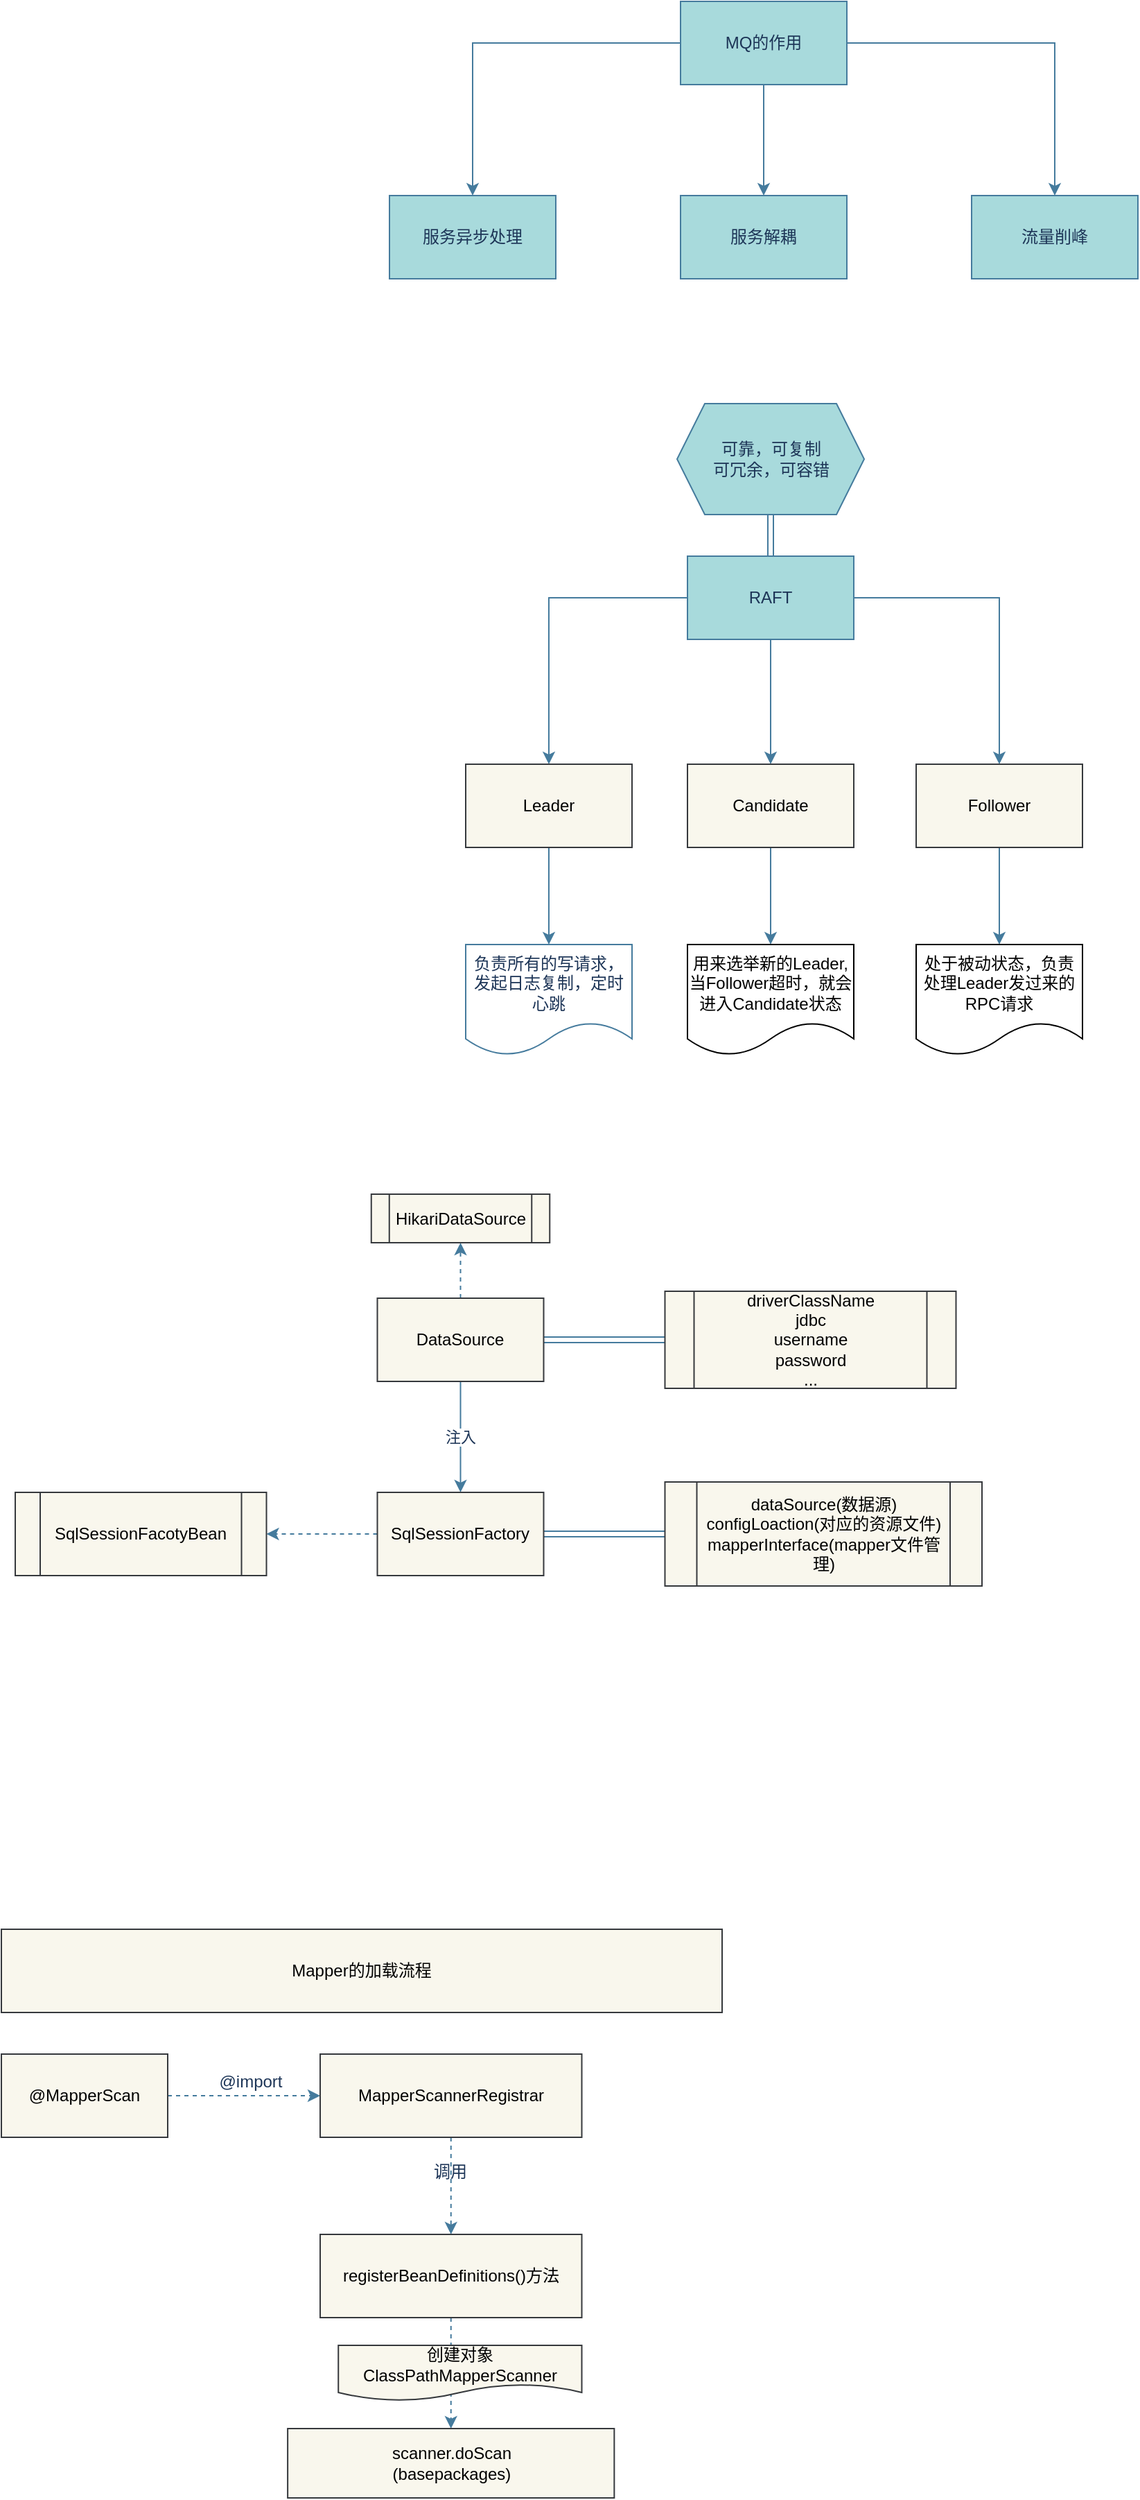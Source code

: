 <mxfile version="14.7.4" type="github">
  <diagram id="kgpKYQtTHZ0yAKxKKP6v" name="Page-1">
    <mxGraphModel dx="2400" dy="834" grid="1" gridSize="10" guides="1" tooltips="1" connect="1" arrows="1" fold="1" page="1" pageScale="1" pageWidth="850" pageHeight="1100" math="0" shadow="0">
      <root>
        <mxCell id="0" />
        <mxCell id="1" parent="0" />
        <mxCell id="lMRRs4WO4LJnv8kvptYT-1" value="" style="edgeStyle=orthogonalEdgeStyle;rounded=0;orthogonalLoop=1;jettySize=auto;html=1;labelBackgroundColor=#F1FAEE;strokeColor=#457B9D;fontColor=#1D3557;" edge="1" parent="1" source="lMRRs4WO4LJnv8kvptYT-4" target="lMRRs4WO4LJnv8kvptYT-5">
          <mxGeometry relative="1" as="geometry" />
        </mxCell>
        <mxCell id="lMRRs4WO4LJnv8kvptYT-2" value="" style="edgeStyle=orthogonalEdgeStyle;rounded=0;orthogonalLoop=1;jettySize=auto;html=1;labelBackgroundColor=#F1FAEE;strokeColor=#457B9D;fontColor=#1D3557;" edge="1" parent="1" source="lMRRs4WO4LJnv8kvptYT-4" target="lMRRs4WO4LJnv8kvptYT-6">
          <mxGeometry relative="1" as="geometry" />
        </mxCell>
        <mxCell id="lMRRs4WO4LJnv8kvptYT-3" value="" style="edgeStyle=orthogonalEdgeStyle;rounded=0;orthogonalLoop=1;jettySize=auto;html=1;labelBackgroundColor=#F1FAEE;strokeColor=#457B9D;fontColor=#1D3557;" edge="1" parent="1" source="lMRRs4WO4LJnv8kvptYT-4" target="lMRRs4WO4LJnv8kvptYT-7">
          <mxGeometry relative="1" as="geometry" />
        </mxCell>
        <mxCell id="lMRRs4WO4LJnv8kvptYT-4" value="MQ的作用" style="rounded=0;whiteSpace=wrap;html=1;fillColor=#A8DADC;strokeColor=#457B9D;fontColor=#1D3557;" vertex="1" parent="1">
          <mxGeometry x="340" y="280" width="120" height="60" as="geometry" />
        </mxCell>
        <mxCell id="lMRRs4WO4LJnv8kvptYT-5" value="服务异步处理" style="rounded=0;whiteSpace=wrap;html=1;fillColor=#A8DADC;strokeColor=#457B9D;fontColor=#1D3557;" vertex="1" parent="1">
          <mxGeometry x="130" y="420" width="120" height="60" as="geometry" />
        </mxCell>
        <mxCell id="lMRRs4WO4LJnv8kvptYT-6" value="服务解耦" style="rounded=0;whiteSpace=wrap;html=1;fillColor=#A8DADC;strokeColor=#457B9D;fontColor=#1D3557;" vertex="1" parent="1">
          <mxGeometry x="340" y="420" width="120" height="60" as="geometry" />
        </mxCell>
        <mxCell id="lMRRs4WO4LJnv8kvptYT-7" value="流量削峰" style="rounded=0;whiteSpace=wrap;html=1;fillColor=#A8DADC;strokeColor=#457B9D;fontColor=#1D3557;" vertex="1" parent="1">
          <mxGeometry x="550" y="420" width="120" height="60" as="geometry" />
        </mxCell>
        <mxCell id="lMRRs4WO4LJnv8kvptYT-8" value="" style="edgeStyle=orthogonalEdgeStyle;rounded=0;orthogonalLoop=1;jettySize=auto;html=1;labelBackgroundColor=#F1FAEE;strokeColor=#457B9D;fontColor=#1D3557;" edge="1" parent="1" source="lMRRs4WO4LJnv8kvptYT-11" target="lMRRs4WO4LJnv8kvptYT-13">
          <mxGeometry relative="1" as="geometry" />
        </mxCell>
        <mxCell id="lMRRs4WO4LJnv8kvptYT-9" value="" style="edgeStyle=orthogonalEdgeStyle;rounded=0;orthogonalLoop=1;jettySize=auto;html=1;labelBackgroundColor=#F1FAEE;strokeColor=#457B9D;fontColor=#1D3557;" edge="1" parent="1" source="lMRRs4WO4LJnv8kvptYT-11" target="lMRRs4WO4LJnv8kvptYT-15">
          <mxGeometry relative="1" as="geometry" />
        </mxCell>
        <mxCell id="lMRRs4WO4LJnv8kvptYT-10" value="" style="edgeStyle=orthogonalEdgeStyle;rounded=0;orthogonalLoop=1;jettySize=auto;html=1;labelBackgroundColor=#F1FAEE;strokeColor=#457B9D;fontColor=#1D3557;" edge="1" parent="1" source="lMRRs4WO4LJnv8kvptYT-11" target="lMRRs4WO4LJnv8kvptYT-17">
          <mxGeometry relative="1" as="geometry" />
        </mxCell>
        <mxCell id="lMRRs4WO4LJnv8kvptYT-11" value="RAFT" style="rounded=0;whiteSpace=wrap;html=1;fillColor=#A8DADC;strokeColor=#457B9D;fontColor=#1D3557;" vertex="1" parent="1">
          <mxGeometry x="345" y="680" width="120" height="60" as="geometry" />
        </mxCell>
        <mxCell id="lMRRs4WO4LJnv8kvptYT-12" value="" style="edgeStyle=orthogonalEdgeStyle;rounded=0;orthogonalLoop=1;jettySize=auto;html=1;labelBackgroundColor=#F1FAEE;strokeColor=#457B9D;fontColor=#1D3557;" edge="1" parent="1" source="lMRRs4WO4LJnv8kvptYT-13" target="lMRRs4WO4LJnv8kvptYT-18">
          <mxGeometry relative="1" as="geometry" />
        </mxCell>
        <mxCell id="lMRRs4WO4LJnv8kvptYT-13" value="Leader" style="rounded=0;whiteSpace=wrap;html=1;fillColor=#f9f7ed;strokeColor=#36393d;labelBackgroundColor=none;labelBorderColor=none;" vertex="1" parent="1">
          <mxGeometry x="185" y="830" width="120" height="60" as="geometry" />
        </mxCell>
        <mxCell id="lMRRs4WO4LJnv8kvptYT-14" value="" style="edgeStyle=orthogonalEdgeStyle;rounded=0;orthogonalLoop=1;jettySize=auto;html=1;labelBackgroundColor=#F1FAEE;strokeColor=#457B9D;fontColor=#1D3557;" edge="1" parent="1" source="lMRRs4WO4LJnv8kvptYT-15" target="lMRRs4WO4LJnv8kvptYT-19">
          <mxGeometry relative="1" as="geometry" />
        </mxCell>
        <mxCell id="lMRRs4WO4LJnv8kvptYT-15" value="Candidate" style="rounded=0;whiteSpace=wrap;html=1;fillColor=#f9f7ed;strokeColor=#36393d;" vertex="1" parent="1">
          <mxGeometry x="345" y="830" width="120" height="60" as="geometry" />
        </mxCell>
        <mxCell id="lMRRs4WO4LJnv8kvptYT-16" value="" style="edgeStyle=orthogonalEdgeStyle;curved=0;rounded=1;sketch=0;orthogonalLoop=1;jettySize=auto;html=1;fontColor=#1D3557;strokeColor=#457B9D;fillColor=#A8DADC;" edge="1" parent="1" source="lMRRs4WO4LJnv8kvptYT-17" target="lMRRs4WO4LJnv8kvptYT-20">
          <mxGeometry relative="1" as="geometry" />
        </mxCell>
        <mxCell id="lMRRs4WO4LJnv8kvptYT-17" value="Follower" style="rounded=0;whiteSpace=wrap;html=1;fillColor=#f9f7ed;strokeColor=#36393d;" vertex="1" parent="1">
          <mxGeometry x="510" y="830" width="120" height="60" as="geometry" />
        </mxCell>
        <mxCell id="lMRRs4WO4LJnv8kvptYT-18" value="负责所有的写请求，发起日志复制，定时心跳" style="shape=document;whiteSpace=wrap;html=1;boundedLbl=1;rounded=0;fillColor=none;strokeColor=#457B9D;fontColor=#1D3557;" vertex="1" parent="1">
          <mxGeometry x="185" y="960" width="120" height="80" as="geometry" />
        </mxCell>
        <mxCell id="lMRRs4WO4LJnv8kvptYT-19" value="用来选举新的Leader,当Follower超时，就会进入Candidate状态" style="shape=document;whiteSpace=wrap;html=1;boundedLbl=1;rounded=0;fillColor=none;" vertex="1" parent="1">
          <mxGeometry x="345" y="960" width="120" height="80" as="geometry" />
        </mxCell>
        <mxCell id="lMRRs4WO4LJnv8kvptYT-20" value="&lt;span&gt;处于被动状态，负责处理Leader发过来的RPC请求&lt;/span&gt;" style="shape=document;whiteSpace=wrap;html=1;boundedLbl=1;rounded=0;fillColor=none;" vertex="1" parent="1">
          <mxGeometry x="510" y="960" width="120" height="80" as="geometry" />
        </mxCell>
        <mxCell id="lMRRs4WO4LJnv8kvptYT-21" style="edgeStyle=none;shape=link;rounded=1;sketch=0;orthogonalLoop=1;jettySize=auto;html=1;exitX=0.5;exitY=1;exitDx=0;exitDy=0;entryX=0.5;entryY=0;entryDx=0;entryDy=0;fontColor=#1D3557;strokeColor=#457B9D;fillColor=#A8DADC;" edge="1" parent="1" source="lMRRs4WO4LJnv8kvptYT-22" target="lMRRs4WO4LJnv8kvptYT-11">
          <mxGeometry relative="1" as="geometry" />
        </mxCell>
        <mxCell id="lMRRs4WO4LJnv8kvptYT-22" value="可靠，可复制&lt;br&gt;可冗余，可容错" style="shape=hexagon;perimeter=hexagonPerimeter2;whiteSpace=wrap;html=1;fixedSize=1;rounded=0;fontColor=#1D3557;strokeColor=#457B9D;fillColor=#A8DADC;" vertex="1" parent="1">
          <mxGeometry x="337.5" y="570" width="135" height="80" as="geometry" />
        </mxCell>
        <mxCell id="lMRRs4WO4LJnv8kvptYT-23" value="注入" style="edgeStyle=none;rounded=1;sketch=0;orthogonalLoop=1;jettySize=auto;html=1;fontColor=#1D3557;strokeColor=#457B9D;fillColor=#A8DADC;" edge="1" parent="1" source="lMRRs4WO4LJnv8kvptYT-26" target="lMRRs4WO4LJnv8kvptYT-29">
          <mxGeometry relative="1" as="geometry" />
        </mxCell>
        <mxCell id="lMRRs4WO4LJnv8kvptYT-24" value="" style="edgeStyle=none;rounded=1;sketch=0;orthogonalLoop=1;jettySize=auto;html=1;fontColor=#1D3557;strokeColor=#457B9D;fillColor=#A8DADC;shape=link;" edge="1" parent="1" source="lMRRs4WO4LJnv8kvptYT-26" target="lMRRs4WO4LJnv8kvptYT-30">
          <mxGeometry relative="1" as="geometry" />
        </mxCell>
        <mxCell id="lMRRs4WO4LJnv8kvptYT-25" value="" style="edgeStyle=none;rounded=1;sketch=0;orthogonalLoop=1;jettySize=auto;html=1;fontColor=#1D3557;strokeColor=#457B9D;fillColor=#A8DADC;dashed=1;" edge="1" parent="1" source="lMRRs4WO4LJnv8kvptYT-26" target="lMRRs4WO4LJnv8kvptYT-32">
          <mxGeometry relative="1" as="geometry" />
        </mxCell>
        <mxCell id="lMRRs4WO4LJnv8kvptYT-26" value="DataSource" style="rounded=0;whiteSpace=wrap;html=1;sketch=0;fillColor=#f9f7ed;strokeColor=#36393d;" vertex="1" parent="1">
          <mxGeometry x="121.25" y="1215" width="120" height="60" as="geometry" />
        </mxCell>
        <mxCell id="lMRRs4WO4LJnv8kvptYT-27" value="" style="edgeStyle=none;rounded=1;sketch=0;orthogonalLoop=1;jettySize=auto;html=1;fontColor=#1D3557;strokeColor=#457B9D;fillColor=#A8DADC;shape=link;" edge="1" parent="1" source="lMRRs4WO4LJnv8kvptYT-29" target="lMRRs4WO4LJnv8kvptYT-31">
          <mxGeometry relative="1" as="geometry" />
        </mxCell>
        <mxCell id="lMRRs4WO4LJnv8kvptYT-28" value="" style="edgeStyle=none;rounded=1;sketch=0;orthogonalLoop=1;jettySize=auto;html=1;dashed=1;fontColor=#1D3557;strokeColor=#457B9D;fillColor=#A8DADC;" edge="1" parent="1" source="lMRRs4WO4LJnv8kvptYT-29" target="lMRRs4WO4LJnv8kvptYT-33">
          <mxGeometry relative="1" as="geometry" />
        </mxCell>
        <mxCell id="lMRRs4WO4LJnv8kvptYT-29" value="SqlSessionFactory" style="rounded=0;whiteSpace=wrap;html=1;sketch=0;fillColor=#f9f7ed;strokeColor=#36393d;" vertex="1" parent="1">
          <mxGeometry x="121.25" y="1355" width="120" height="60" as="geometry" />
        </mxCell>
        <mxCell id="lMRRs4WO4LJnv8kvptYT-30" value="driverClassName&lt;br&gt;jdbc&lt;br&gt;username&lt;br&gt;password&lt;br&gt;..." style="shape=process;whiteSpace=wrap;html=1;backgroundOutline=1;rounded=0;strokeColor=#36393d;fillColor=#f9f7ed;sketch=0;" vertex="1" parent="1">
          <mxGeometry x="328.75" y="1210" width="210" height="70" as="geometry" />
        </mxCell>
        <mxCell id="lMRRs4WO4LJnv8kvptYT-31" value="dataSource(数据源)&lt;br&gt;configLoaction(对应的资源文件)&lt;br&gt;mapperInterface(mapper文件管理)" style="shape=process;whiteSpace=wrap;html=1;backgroundOutline=1;rounded=0;strokeColor=#36393d;fillColor=#f9f7ed;sketch=0;" vertex="1" parent="1">
          <mxGeometry x="328.75" y="1347.5" width="228.75" height="75" as="geometry" />
        </mxCell>
        <mxCell id="lMRRs4WO4LJnv8kvptYT-32" value="HikariDataSource" style="shape=process;whiteSpace=wrap;html=1;backgroundOutline=1;rounded=0;strokeColor=#36393d;fillColor=#f9f7ed;sketch=0;" vertex="1" parent="1">
          <mxGeometry x="116.88" y="1140" width="128.75" height="35" as="geometry" />
        </mxCell>
        <mxCell id="lMRRs4WO4LJnv8kvptYT-33" value="SqlSessionFacotyBean" style="shape=process;whiteSpace=wrap;html=1;backgroundOutline=1;rounded=0;strokeColor=#36393d;fillColor=#f9f7ed;sketch=0;" vertex="1" parent="1">
          <mxGeometry x="-140" y="1355" width="181.25" height="60" as="geometry" />
        </mxCell>
        <mxCell id="lMRRs4WO4LJnv8kvptYT-34" value="" style="edgeStyle=none;rounded=1;sketch=0;orthogonalLoop=1;jettySize=auto;html=1;dashed=1;fontColor=#1D3557;strokeColor=#457B9D;fillColor=#A8DADC;" edge="1" parent="1" source="lMRRs4WO4LJnv8kvptYT-35" target="lMRRs4WO4LJnv8kvptYT-37">
          <mxGeometry relative="1" as="geometry" />
        </mxCell>
        <mxCell id="lMRRs4WO4LJnv8kvptYT-35" value="@MapperScan" style="rounded=0;whiteSpace=wrap;html=1;sketch=0;strokeColor=#36393d;fillColor=#f9f7ed;" vertex="1" parent="1">
          <mxGeometry x="-150" y="1760" width="120" height="60" as="geometry" />
        </mxCell>
        <mxCell id="lMRRs4WO4LJnv8kvptYT-36" value="" style="edgeStyle=none;rounded=1;sketch=0;orthogonalLoop=1;jettySize=auto;html=1;dashed=1;fontColor=#1D3557;strokeColor=#457B9D;fillColor=#A8DADC;" edge="1" parent="1" source="lMRRs4WO4LJnv8kvptYT-37" target="lMRRs4WO4LJnv8kvptYT-40">
          <mxGeometry relative="1" as="geometry" />
        </mxCell>
        <mxCell id="lMRRs4WO4LJnv8kvptYT-37" value="MapperScannerRegistrar" style="rounded=0;whiteSpace=wrap;html=1;strokeColor=#36393d;fillColor=#f9f7ed;sketch=0;" vertex="1" parent="1">
          <mxGeometry x="80" y="1760" width="188.75" height="60" as="geometry" />
        </mxCell>
        <mxCell id="lMRRs4WO4LJnv8kvptYT-38" value="@import" style="text;html=1;strokeColor=none;fillColor=none;align=center;verticalAlign=middle;whiteSpace=wrap;rounded=0;sketch=0;fontColor=#1D3557;" vertex="1" parent="1">
          <mxGeometry x="10" y="1770" width="40" height="20" as="geometry" />
        </mxCell>
        <mxCell id="lMRRs4WO4LJnv8kvptYT-39" value="" style="edgeStyle=none;rounded=1;sketch=0;orthogonalLoop=1;jettySize=auto;html=1;dashed=1;fontColor=#1D3557;strokeColor=#457B9D;fillColor=#A8DADC;" edge="1" parent="1" source="lMRRs4WO4LJnv8kvptYT-40" target="lMRRs4WO4LJnv8kvptYT-42">
          <mxGeometry relative="1" as="geometry" />
        </mxCell>
        <mxCell id="lMRRs4WO4LJnv8kvptYT-40" value="registerBeanDefinitions()方法" style="rounded=0;whiteSpace=wrap;html=1;strokeColor=#36393d;fillColor=#f9f7ed;sketch=0;" vertex="1" parent="1">
          <mxGeometry x="80" y="1890" width="188.75" height="60" as="geometry" />
        </mxCell>
        <mxCell id="lMRRs4WO4LJnv8kvptYT-41" value="调用" style="text;html=1;strokeColor=none;fillColor=none;align=center;verticalAlign=middle;whiteSpace=wrap;rounded=0;sketch=0;fontColor=#1D3557;" vertex="1" parent="1">
          <mxGeometry x="154.38" y="1820" width="40" height="50" as="geometry" />
        </mxCell>
        <mxCell id="lMRRs4WO4LJnv8kvptYT-42" value="scanner.doScan&lt;br&gt;(basepackages)" style="whiteSpace=wrap;html=1;rounded=0;strokeColor=#36393d;fillColor=#f9f7ed;sketch=0;" vertex="1" parent="1">
          <mxGeometry x="56.56" y="2030" width="235.62" height="50" as="geometry" />
        </mxCell>
        <mxCell id="lMRRs4WO4LJnv8kvptYT-43" value="Mapper的加载流程" style="rounded=0;whiteSpace=wrap;html=1;sketch=0;strokeColor=#36393d;fillColor=#f9f7ed;" vertex="1" parent="1">
          <mxGeometry x="-150" y="1670" width="520" height="60" as="geometry" />
        </mxCell>
        <mxCell id="lMRRs4WO4LJnv8kvptYT-44" value="&lt;span&gt;创建对象ClassPathMapperScanner&lt;/span&gt;" style="shape=document;whiteSpace=wrap;html=1;boundedLbl=1;rounded=0;sketch=0;strokeColor=#36393d;fillColor=#f9f7ed;" vertex="1" parent="1">
          <mxGeometry x="93.12" y="1970" width="175.63" height="40" as="geometry" />
        </mxCell>
      </root>
    </mxGraphModel>
  </diagram>
</mxfile>
